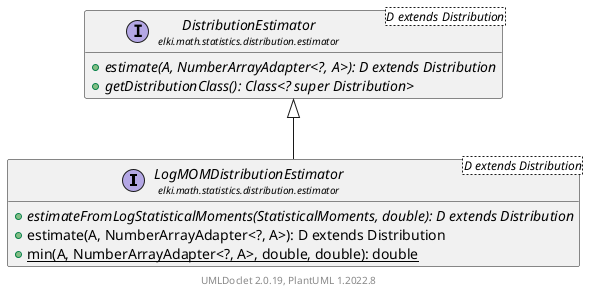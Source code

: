 @startuml
    remove .*\.(Instance|Par|Parameterizer|Factory)$
    set namespaceSeparator none
    hide empty fields
    hide empty methods

    interface "<size:14>LogMOMDistributionEstimator\n<size:10>elki.math.statistics.distribution.estimator" as elki.math.statistics.distribution.estimator.LogMOMDistributionEstimator<D extends Distribution> [[LogMOMDistributionEstimator.html]] {
        {abstract} +estimateFromLogStatisticalMoments(StatisticalMoments, double): D extends Distribution
        +estimate(A, NumberArrayAdapter<?, A>): D extends Distribution
        {static} +min(A, NumberArrayAdapter<?, A>, double, double): double
    }

    interface "<size:14>DistributionEstimator\n<size:10>elki.math.statistics.distribution.estimator" as elki.math.statistics.distribution.estimator.DistributionEstimator<D extends Distribution> [[DistributionEstimator.html]] {
        {abstract} +estimate(A, NumberArrayAdapter<?, A>): D extends Distribution
        {abstract} +getDistributionClass(): Class<? super Distribution>
    }

    elki.math.statistics.distribution.estimator.DistributionEstimator <|-- elki.math.statistics.distribution.estimator.LogMOMDistributionEstimator

    center footer UMLDoclet 2.0.19, PlantUML 1.2022.8
@enduml
